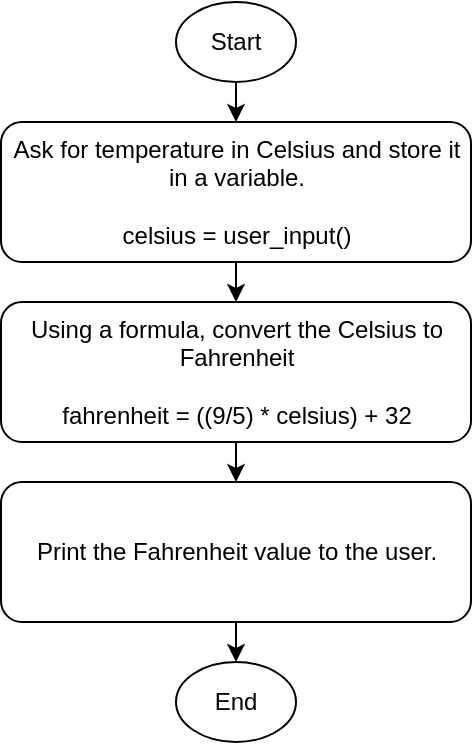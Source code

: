 <mxfile>
    <diagram id="d_jTuO1V7FDbh5Ipv-jv" name="Page-1">
        <mxGraphModel dx="528" dy="435" grid="1" gridSize="10" guides="1" tooltips="1" connect="1" arrows="1" fold="1" page="1" pageScale="1" pageWidth="850" pageHeight="1100" math="0" shadow="0">
            <root>
                <mxCell id="0"/>
                <mxCell id="1" parent="0"/>
                <mxCell id="10" style="edgeStyle=none;html=1;exitX=0.5;exitY=1;exitDx=0;exitDy=0;entryX=0.5;entryY=0;entryDx=0;entryDy=0;" edge="1" parent="1" source="2" target="4">
                    <mxGeometry relative="1" as="geometry"/>
                </mxCell>
                <mxCell id="2" value="Start" style="ellipse;whiteSpace=wrap;html=1;" vertex="1" parent="1">
                    <mxGeometry x="290" y="90" width="60" height="40" as="geometry"/>
                </mxCell>
                <mxCell id="3" value="End" style="ellipse;whiteSpace=wrap;html=1;" vertex="1" parent="1">
                    <mxGeometry x="290" y="420" width="60" height="40" as="geometry"/>
                </mxCell>
                <mxCell id="7" style="edgeStyle=none;html=1;exitX=0.5;exitY=1;exitDx=0;exitDy=0;entryX=0.5;entryY=0;entryDx=0;entryDy=0;" edge="1" parent="1" source="4" target="5">
                    <mxGeometry relative="1" as="geometry"/>
                </mxCell>
                <mxCell id="4" value="Ask for temperature in Celsius and store it in a variable.&lt;br&gt;&lt;br&gt;celsius = user_input()" style="rounded=1;whiteSpace=wrap;html=1;" vertex="1" parent="1">
                    <mxGeometry x="202.5" y="150" width="235" height="70" as="geometry"/>
                </mxCell>
                <mxCell id="8" style="edgeStyle=none;html=1;exitX=0.5;exitY=1;exitDx=0;exitDy=0;entryX=0.5;entryY=0;entryDx=0;entryDy=0;" edge="1" parent="1" source="5" target="6">
                    <mxGeometry relative="1" as="geometry"/>
                </mxCell>
                <mxCell id="5" value="Using a formula, convert the Celsius to Fahrenheit&lt;br&gt;&lt;br&gt;fahrenheit = ((9/5) * celsius) + 32" style="rounded=1;whiteSpace=wrap;html=1;" vertex="1" parent="1">
                    <mxGeometry x="202.5" y="240" width="235" height="70" as="geometry"/>
                </mxCell>
                <mxCell id="9" style="edgeStyle=none;html=1;exitX=0.5;exitY=1;exitDx=0;exitDy=0;entryX=0.5;entryY=0;entryDx=0;entryDy=0;" edge="1" parent="1" source="6" target="3">
                    <mxGeometry relative="1" as="geometry"/>
                </mxCell>
                <mxCell id="6" value="Print the Fahrenheit value to the user." style="rounded=1;whiteSpace=wrap;html=1;" vertex="1" parent="1">
                    <mxGeometry x="202.5" y="330" width="235" height="70" as="geometry"/>
                </mxCell>
            </root>
        </mxGraphModel>
    </diagram>
</mxfile>